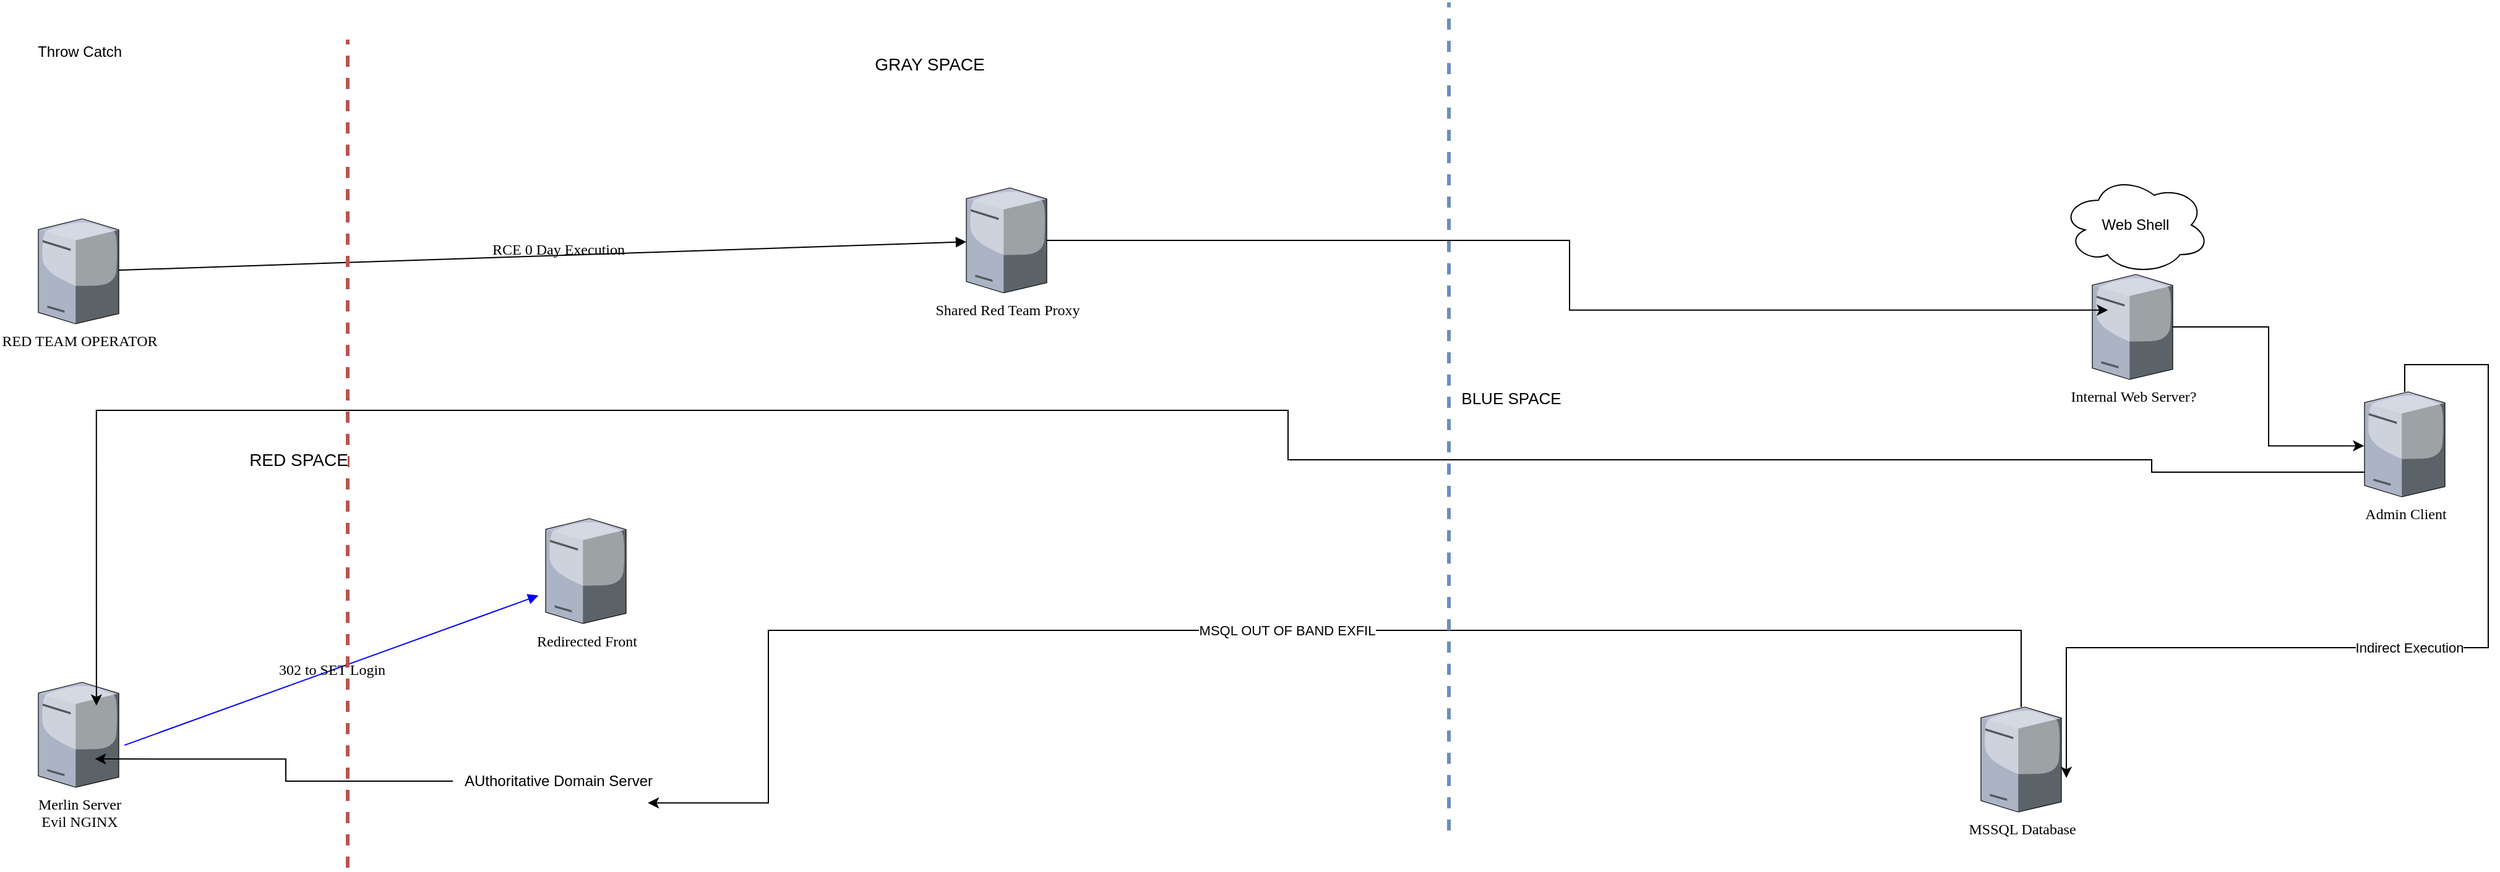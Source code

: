 <mxfile version="18.2.0" type="github">
  <diagram name="Page-1" id="822b0af5-4adb-64df-f703-e8dfc1f81529">
    <mxGraphModel dx="1209" dy="773" grid="1" gridSize="10" guides="1" tooltips="1" connect="1" arrows="1" fold="1" page="1" pageScale="1" pageWidth="1100" pageHeight="850" background="none" math="0" shadow="0">
      <root>
        <mxCell id="0" />
        <mxCell id="1" parent="0" />
        <mxCell id="fcotVjbgfwCwU61ofQpz-14" style="edgeStyle=orthogonalEdgeStyle;rounded=0;orthogonalLoop=1;jettySize=auto;html=1;entryX=-0.005;entryY=0.514;entryDx=0;entryDy=0;entryPerimeter=0;" parent="1" source="7d933b09d9755ecc-21" target="jcjgRVJiXbN5dsq2jPHo-1" edge="1">
          <mxGeometry relative="1" as="geometry" />
        </mxCell>
        <mxCell id="7d933b09d9755ecc-21" value="Internal Web Server?" style="verticalLabelPosition=bottom;aspect=fixed;html=1;verticalAlign=top;strokeColor=none;shape=mxgraph.citrix.tower_server;rounded=0;shadow=0;comic=0;fontFamily=Verdana;" parent="1" vertex="1">
          <mxGeometry x="1830" y="270" width="65" height="85" as="geometry" />
        </mxCell>
        <mxCell id="7d933b09d9755ecc-34" value="Merlin Server&lt;br&gt;Evil NGINX" style="verticalLabelPosition=bottom;aspect=fixed;html=1;verticalAlign=top;strokeColor=none;shape=mxgraph.citrix.tower_server;rounded=0;shadow=0;comic=0;fontFamily=Verdana;" parent="1" vertex="1">
          <mxGeometry x="170" y="600" width="65" height="85" as="geometry" />
        </mxCell>
        <mxCell id="fcotVjbgfwCwU61ofQpz-15" value="MSQL OUT OF BAND EXFIL" style="edgeStyle=orthogonalEdgeStyle;rounded=0;orthogonalLoop=1;jettySize=auto;html=1;entryX=0.927;entryY=1.38;entryDx=0;entryDy=0;entryPerimeter=0;" parent="1" source="7d933b09d9755ecc-38" target="fcotVjbgfwCwU61ofQpz-13" edge="1">
          <mxGeometry relative="1" as="geometry">
            <Array as="points">
              <mxPoint x="760" y="558" />
              <mxPoint x="760" y="698" />
            </Array>
          </mxGeometry>
        </mxCell>
        <mxCell id="7d933b09d9755ecc-38" value="MSSQL Database" style="verticalLabelPosition=bottom;aspect=fixed;html=1;verticalAlign=top;strokeColor=none;shape=mxgraph.citrix.tower_server;rounded=0;shadow=0;comic=0;fontFamily=Verdana;" parent="1" vertex="1">
          <mxGeometry x="1740" y="620" width="65" height="85" as="geometry" />
        </mxCell>
        <mxCell id="7d933b09d9755ecc-39" value="302 to SET Login" style="edgeStyle=none;rounded=0;html=1;exitX=1.07;exitY=0.599;labelBackgroundColor=none;startFill=0;endArrow=block;endFill=1;strokeColor=#0000FF;strokeWidth=1;fontFamily=Verdana;fontSize=12;exitDx=0;exitDy=0;exitPerimeter=0;entryX=-0.089;entryY=0.733;entryDx=0;entryDy=0;entryPerimeter=0;" parent="1" source="7d933b09d9755ecc-34" target="fcotVjbgfwCwU61ofQpz-4" edge="1">
          <mxGeometry relative="1" as="geometry">
            <mxPoint x="698.0" y="755.5" as="sourcePoint" />
            <mxPoint x="1010.718" y="559.177" as="targetPoint" />
          </mxGeometry>
        </mxCell>
        <mxCell id="7d933b09d9755ecc-43" value="RCE 0 Day Execution" style="edgeStyle=none;rounded=0;html=1;labelBackgroundColor=none;startFill=0;endArrow=block;endFill=1;strokeWidth=1;fontFamily=Verdana;fontSize=12;exitX=0.865;exitY=0.493;exitDx=0;exitDy=0;exitPerimeter=0;" parent="1" source="fcotVjbgfwCwU61ofQpz-2" edge="1" target="fcotVjbgfwCwU61ofQpz-6">
          <mxGeometry x="0.049" y="5" relative="1" as="geometry">
            <mxPoint x="470" y="310" as="sourcePoint" />
            <mxPoint x="870" y="240" as="targetPoint" />
            <mxPoint as="offset" />
          </mxGeometry>
        </mxCell>
        <mxCell id="fcotVjbgfwCwU61ofQpz-1" value="&lt;font style=&quot;font-size: 14px;&quot;&gt;RED SPACE&lt;/font&gt;" style="endArrow=none;dashed=1;html=1;rounded=0;fillColor=#f8cecc;strokeColor=#b85450;strokeWidth=3;" parent="1" edge="1">
          <mxGeometry x="-0.015" y="40" width="50" height="50" relative="1" as="geometry">
            <mxPoint x="420" y="750" as="sourcePoint" />
            <mxPoint x="420" y="80" as="targetPoint" />
            <mxPoint as="offset" />
          </mxGeometry>
        </mxCell>
        <mxCell id="fcotVjbgfwCwU61ofQpz-2" value="RED TEAM OPERATOR" style="verticalLabelPosition=bottom;aspect=fixed;html=1;verticalAlign=top;strokeColor=none;shape=mxgraph.citrix.tower_server;rounded=0;shadow=0;comic=0;fontFamily=Verdana;" parent="1" vertex="1">
          <mxGeometry x="170" y="225" width="65" height="85" as="geometry" />
        </mxCell>
        <mxCell id="fcotVjbgfwCwU61ofQpz-3" value="Throw Catch" style="text;html=1;align=center;verticalAlign=middle;resizable=0;points=[];autosize=1;strokeColor=none;fillColor=none;" parent="1" vertex="1">
          <mxGeometry x="162.5" y="80" width="80" height="20" as="geometry" />
        </mxCell>
        <mxCell id="fcotVjbgfwCwU61ofQpz-4" value="Redirected Front" style="verticalLabelPosition=bottom;aspect=fixed;html=1;verticalAlign=top;strokeColor=none;shape=mxgraph.citrix.tower_server;rounded=0;shadow=0;comic=0;fontFamily=Verdana;" parent="1" vertex="1">
          <mxGeometry x="580" y="467.5" width="65" height="85" as="geometry" />
        </mxCell>
        <mxCell id="fcotVjbgfwCwU61ofQpz-5" value="&lt;font style=&quot;font-size: 13px;&quot;&gt;BLUE SPACE&lt;/font&gt;" style="endArrow=none;dashed=1;html=1;rounded=0;fillColor=#dae8fc;strokeColor=#6c8ebf;strokeWidth=3;" parent="1" edge="1">
          <mxGeometry x="0.045" y="-50" width="50" height="50" relative="1" as="geometry">
            <mxPoint x="1310" y="720" as="sourcePoint" />
            <mxPoint x="1310" y="50" as="targetPoint" />
            <mxPoint as="offset" />
          </mxGeometry>
        </mxCell>
        <mxCell id="fcotVjbgfwCwU61ofQpz-10" style="edgeStyle=orthogonalEdgeStyle;rounded=0;orthogonalLoop=1;jettySize=auto;html=1;entryX=0.195;entryY=0.34;entryDx=0;entryDy=0;entryPerimeter=0;" parent="1" source="fcotVjbgfwCwU61ofQpz-6" target="7d933b09d9755ecc-21" edge="1">
          <mxGeometry relative="1" as="geometry" />
        </mxCell>
        <mxCell id="fcotVjbgfwCwU61ofQpz-6" value="Shared Red Team Proxy" style="verticalLabelPosition=bottom;aspect=fixed;html=1;verticalAlign=top;strokeColor=none;shape=mxgraph.citrix.tower_server;rounded=0;shadow=0;comic=0;fontFamily=Verdana;" parent="1" vertex="1">
          <mxGeometry x="920" y="200" width="65" height="85" as="geometry" />
        </mxCell>
        <mxCell id="fcotVjbgfwCwU61ofQpz-11" style="edgeStyle=orthogonalEdgeStyle;rounded=0;orthogonalLoop=1;jettySize=auto;html=1;entryX=0.722;entryY=0.222;entryDx=0;entryDy=0;entryPerimeter=0;" parent="1" source="jcjgRVJiXbN5dsq2jPHo-1" target="7d933b09d9755ecc-34" edge="1">
          <mxGeometry relative="1" as="geometry">
            <mxPoint x="1720" y="390" as="sourcePoint" />
            <mxPoint x="830" y="710" as="targetPoint" />
            <Array as="points">
              <mxPoint x="2083" y="430" />
              <mxPoint x="1878" y="430" />
              <mxPoint x="1878" y="420" />
              <mxPoint x="1180" y="420" />
              <mxPoint x="1180" y="380" />
              <mxPoint x="217" y="380" />
            </Array>
          </mxGeometry>
        </mxCell>
        <mxCell id="fcotVjbgfwCwU61ofQpz-16" style="edgeStyle=orthogonalEdgeStyle;rounded=0;orthogonalLoop=1;jettySize=auto;html=1;entryX=0.703;entryY=0.73;entryDx=0;entryDy=0;entryPerimeter=0;" parent="1" source="fcotVjbgfwCwU61ofQpz-13" target="7d933b09d9755ecc-34" edge="1">
          <mxGeometry relative="1" as="geometry" />
        </mxCell>
        <mxCell id="fcotVjbgfwCwU61ofQpz-13" value="AUthoritative Domain Server" style="text;html=1;align=center;verticalAlign=middle;resizable=0;points=[];autosize=1;strokeColor=none;fillColor=none;" parent="1" vertex="1">
          <mxGeometry x="505" y="670" width="170" height="20" as="geometry" />
        </mxCell>
        <mxCell id="jcjgRVJiXbN5dsq2jPHo-3" value="Indirect Execution" style="edgeStyle=orthogonalEdgeStyle;rounded=0;orthogonalLoop=1;jettySize=auto;html=1;entryX=1.062;entryY=0.675;entryDx=0;entryDy=0;entryPerimeter=0;" edge="1" parent="1" source="jcjgRVJiXbN5dsq2jPHo-1" target="7d933b09d9755ecc-38">
          <mxGeometry relative="1" as="geometry">
            <Array as="points">
              <mxPoint x="2150" y="343" />
              <mxPoint x="2150" y="572" />
            </Array>
          </mxGeometry>
        </mxCell>
        <mxCell id="jcjgRVJiXbN5dsq2jPHo-1" value="Admin Client" style="verticalLabelPosition=bottom;aspect=fixed;html=1;verticalAlign=top;strokeColor=none;shape=mxgraph.citrix.tower_server;rounded=0;shadow=0;comic=0;fontFamily=Verdana;" vertex="1" parent="1">
          <mxGeometry x="2050" y="365" width="65" height="85" as="geometry" />
        </mxCell>
        <mxCell id="jcjgRVJiXbN5dsq2jPHo-2" value="Web Shell" style="ellipse;shape=cloud;whiteSpace=wrap;html=1;" vertex="1" parent="1">
          <mxGeometry x="1805" y="190" width="120" height="80" as="geometry" />
        </mxCell>
        <mxCell id="jcjgRVJiXbN5dsq2jPHo-4" value="GRAY SPACE" style="text;html=1;align=center;verticalAlign=middle;resizable=0;points=[];autosize=1;strokeColor=none;fillColor=none;fontSize=14;" vertex="1" parent="1">
          <mxGeometry x="840" y="90" width="100" height="20" as="geometry" />
        </mxCell>
      </root>
    </mxGraphModel>
  </diagram>
</mxfile>
